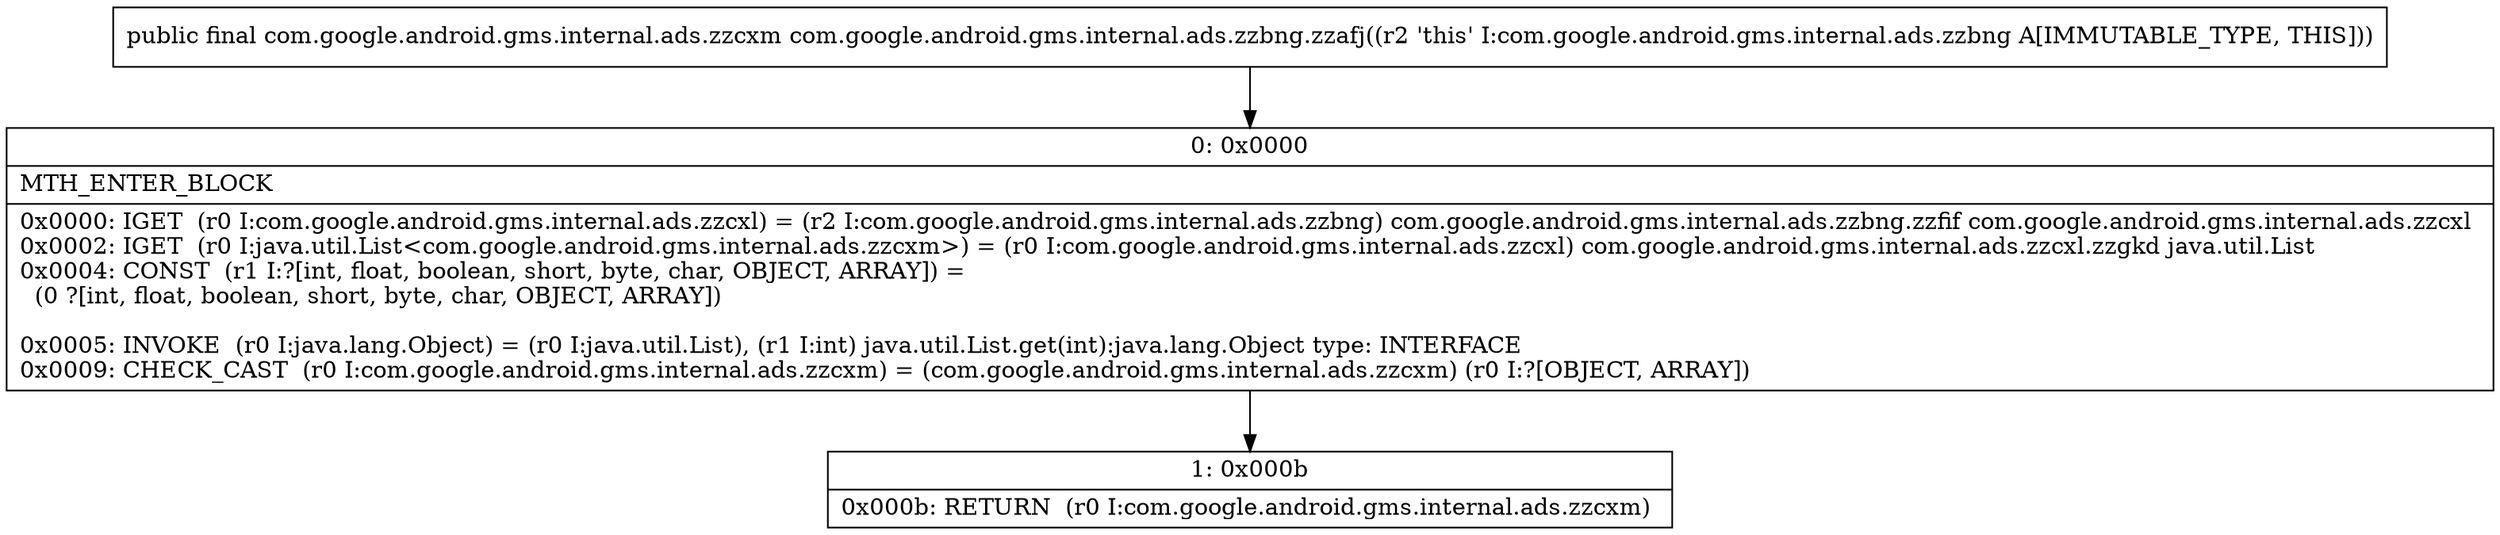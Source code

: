 digraph "CFG forcom.google.android.gms.internal.ads.zzbng.zzafj()Lcom\/google\/android\/gms\/internal\/ads\/zzcxm;" {
Node_0 [shape=record,label="{0\:\ 0x0000|MTH_ENTER_BLOCK\l|0x0000: IGET  (r0 I:com.google.android.gms.internal.ads.zzcxl) = (r2 I:com.google.android.gms.internal.ads.zzbng) com.google.android.gms.internal.ads.zzbng.zzfif com.google.android.gms.internal.ads.zzcxl \l0x0002: IGET  (r0 I:java.util.List\<com.google.android.gms.internal.ads.zzcxm\>) = (r0 I:com.google.android.gms.internal.ads.zzcxl) com.google.android.gms.internal.ads.zzcxl.zzgkd java.util.List \l0x0004: CONST  (r1 I:?[int, float, boolean, short, byte, char, OBJECT, ARRAY]) = \l  (0 ?[int, float, boolean, short, byte, char, OBJECT, ARRAY])\l \l0x0005: INVOKE  (r0 I:java.lang.Object) = (r0 I:java.util.List), (r1 I:int) java.util.List.get(int):java.lang.Object type: INTERFACE \l0x0009: CHECK_CAST  (r0 I:com.google.android.gms.internal.ads.zzcxm) = (com.google.android.gms.internal.ads.zzcxm) (r0 I:?[OBJECT, ARRAY]) \l}"];
Node_1 [shape=record,label="{1\:\ 0x000b|0x000b: RETURN  (r0 I:com.google.android.gms.internal.ads.zzcxm) \l}"];
MethodNode[shape=record,label="{public final com.google.android.gms.internal.ads.zzcxm com.google.android.gms.internal.ads.zzbng.zzafj((r2 'this' I:com.google.android.gms.internal.ads.zzbng A[IMMUTABLE_TYPE, THIS])) }"];
MethodNode -> Node_0;
Node_0 -> Node_1;
}

